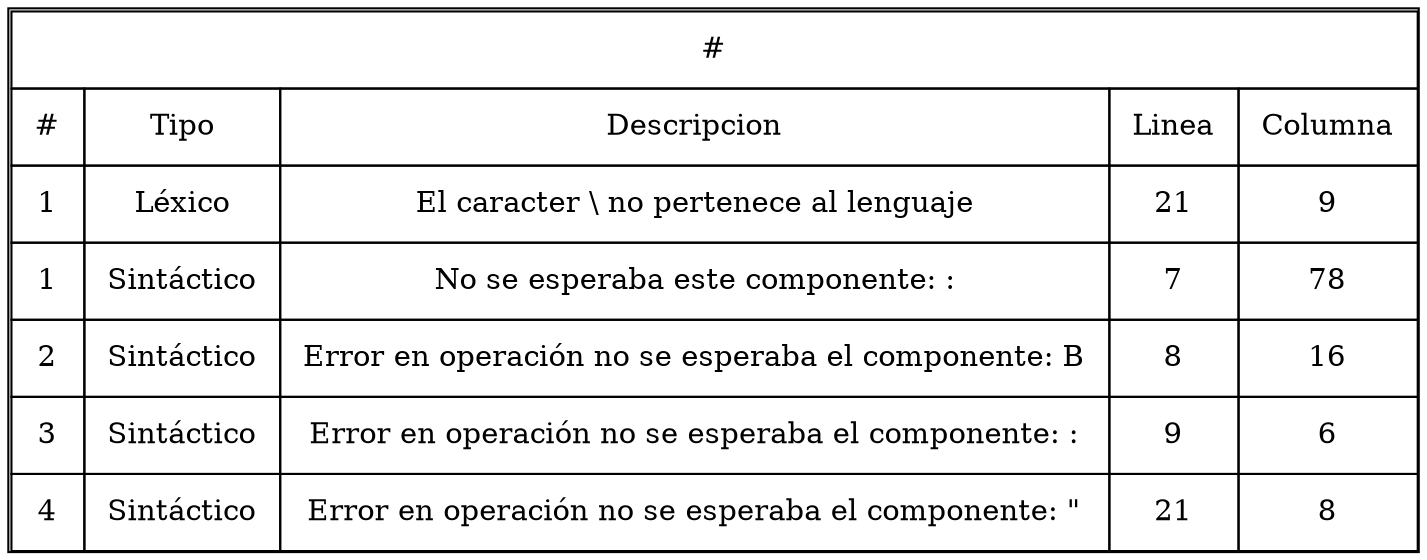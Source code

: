 digraph grafica{
rankdir=TB;
forcelabels= true;
node [shape = plain];
TABLA [label = <<table border = '1' cellboder = '1' cellspacing='0' cellpadding='10'>
<tr>
<td COLSPAN = '5'>#</td>
</tr>
<tr>
<td>#</td>
<td>Tipo</td>
<td>Descripcion</td>
<td>Linea</td>
<td>Columna</td>
</tr>
<tr>
<td>1</td>
<td>Léxico</td>
<td>El caracter \ no pertenece al lenguaje</td>
<td>21</td>
<td>9</td>
</tr>
<tr>
<td>1</td>
<td>Sintáctico</td>
<td>No se esperaba este componente: :</td>
<td>7</td>
<td>78</td>
</tr>
<tr>
<td>2</td>
<td>Sintáctico</td>
<td>Error en operación no se esperaba el componente: B</td>
<td>8</td>
<td>16</td>
</tr>
<tr>
<td>3</td>
<td>Sintáctico</td>
<td>Error en operación no se esperaba el componente: :</td>
<td>9</td>
<td>6</td>
</tr>
<tr>
<td>4</td>
<td>Sintáctico</td>
<td>Error en operación no se esperaba el componente: "</td>
<td>21</td>
<td>8</td>
</tr>
</table>>];

}